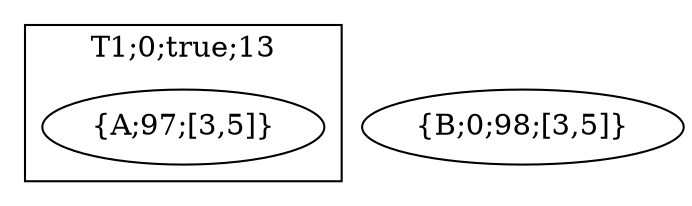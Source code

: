 digraph G {
    subgraph cluster_0 {
        A [label = "{A;97;[3,5]}";];
        label = "T1;0;true;13";
    }
    B [label = "{B;0;98;[3,5]}";];
}